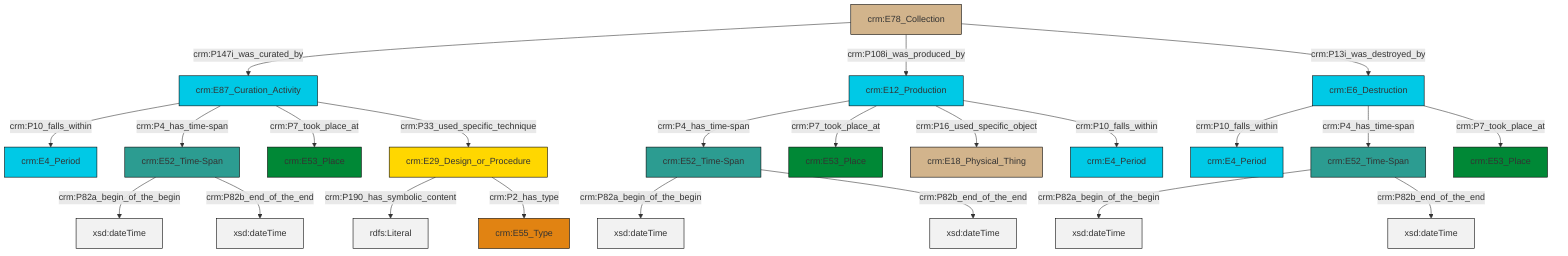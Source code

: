 graph TD
classDef Literal fill:#f2f2f2,stroke:#000000;
classDef CRM_Entity fill:#FFFFFF,stroke:#000000;
classDef Temporal_Entity fill:#00C9E6, stroke:#000000;
classDef Type fill:#E18312, stroke:#000000;
classDef Time-Span fill:#2C9C91, stroke:#000000;
classDef Appellation fill:#FFEB7F, stroke:#000000;
classDef Place fill:#008836, stroke:#000000;
classDef Persistent_Item fill:#B266B2, stroke:#000000;
classDef Conceptual_Object fill:#FFD700, stroke:#000000;
classDef Physical_Thing fill:#D2B48C, stroke:#000000;
classDef Actor fill:#f58aad, stroke:#000000;
classDef PC_Classes fill:#4ce600, stroke:#000000;
classDef Multi fill:#cccccc,stroke:#000000;

0["crm:E52_Time-Span"]:::Time-Span -->|crm:P82a_begin_of_the_begin| 1[xsd:dateTime]:::Literal
2["crm:E29_Design_or_Procedure"]:::Conceptual_Object -->|crm:P190_has_symbolic_content| 3[rdfs:Literal]:::Literal
6["crm:E87_Curation_Activity"]:::Temporal_Entity -->|crm:P10_falls_within| 7["crm:E4_Period"]:::Temporal_Entity
2["crm:E29_Design_or_Procedure"]:::Conceptual_Object -->|crm:P2_has_type| 12["crm:E55_Type"]:::Type
6["crm:E87_Curation_Activity"]:::Temporal_Entity -->|crm:P4_has_time-span| 8["crm:E52_Time-Span"]:::Time-Span
17["crm:E78_Collection"]:::Physical_Thing -->|crm:P147i_was_curated_by| 6["crm:E87_Curation_Activity"]:::Temporal_Entity
6["crm:E87_Curation_Activity"]:::Temporal_Entity -->|crm:P7_took_place_at| 18["crm:E53_Place"]:::Place
19["crm:E6_Destruction"]:::Temporal_Entity -->|crm:P10_falls_within| 20["crm:E4_Period"]:::Temporal_Entity
8["crm:E52_Time-Span"]:::Time-Span -->|crm:P82a_begin_of_the_begin| 23[xsd:dateTime]:::Literal
4["crm:E12_Production"]:::Temporal_Entity -->|crm:P4_has_time-span| 0["crm:E52_Time-Span"]:::Time-Span
6["crm:E87_Curation_Activity"]:::Temporal_Entity -->|crm:P33_used_specific_technique| 2["crm:E29_Design_or_Procedure"]:::Conceptual_Object
10["crm:E52_Time-Span"]:::Time-Span -->|crm:P82a_begin_of_the_begin| 25[xsd:dateTime]:::Literal
4["crm:E12_Production"]:::Temporal_Entity -->|crm:P7_took_place_at| 27["crm:E53_Place"]:::Place
19["crm:E6_Destruction"]:::Temporal_Entity -->|crm:P4_has_time-span| 10["crm:E52_Time-Span"]:::Time-Span
4["crm:E12_Production"]:::Temporal_Entity -->|crm:P16_used_specific_object| 13["crm:E18_Physical_Thing"]:::Physical_Thing
19["crm:E6_Destruction"]:::Temporal_Entity -->|crm:P7_took_place_at| 21["crm:E53_Place"]:::Place
10["crm:E52_Time-Span"]:::Time-Span -->|crm:P82b_end_of_the_end| 30[xsd:dateTime]:::Literal
4["crm:E12_Production"]:::Temporal_Entity -->|crm:P10_falls_within| 32["crm:E4_Period"]:::Temporal_Entity
0["crm:E52_Time-Span"]:::Time-Span -->|crm:P82b_end_of_the_end| 34[xsd:dateTime]:::Literal
8["crm:E52_Time-Span"]:::Time-Span -->|crm:P82b_end_of_the_end| 35[xsd:dateTime]:::Literal
17["crm:E78_Collection"]:::Physical_Thing -->|crm:P108i_was_produced_by| 4["crm:E12_Production"]:::Temporal_Entity
17["crm:E78_Collection"]:::Physical_Thing -->|crm:P13i_was_destroyed_by| 19["crm:E6_Destruction"]:::Temporal_Entity